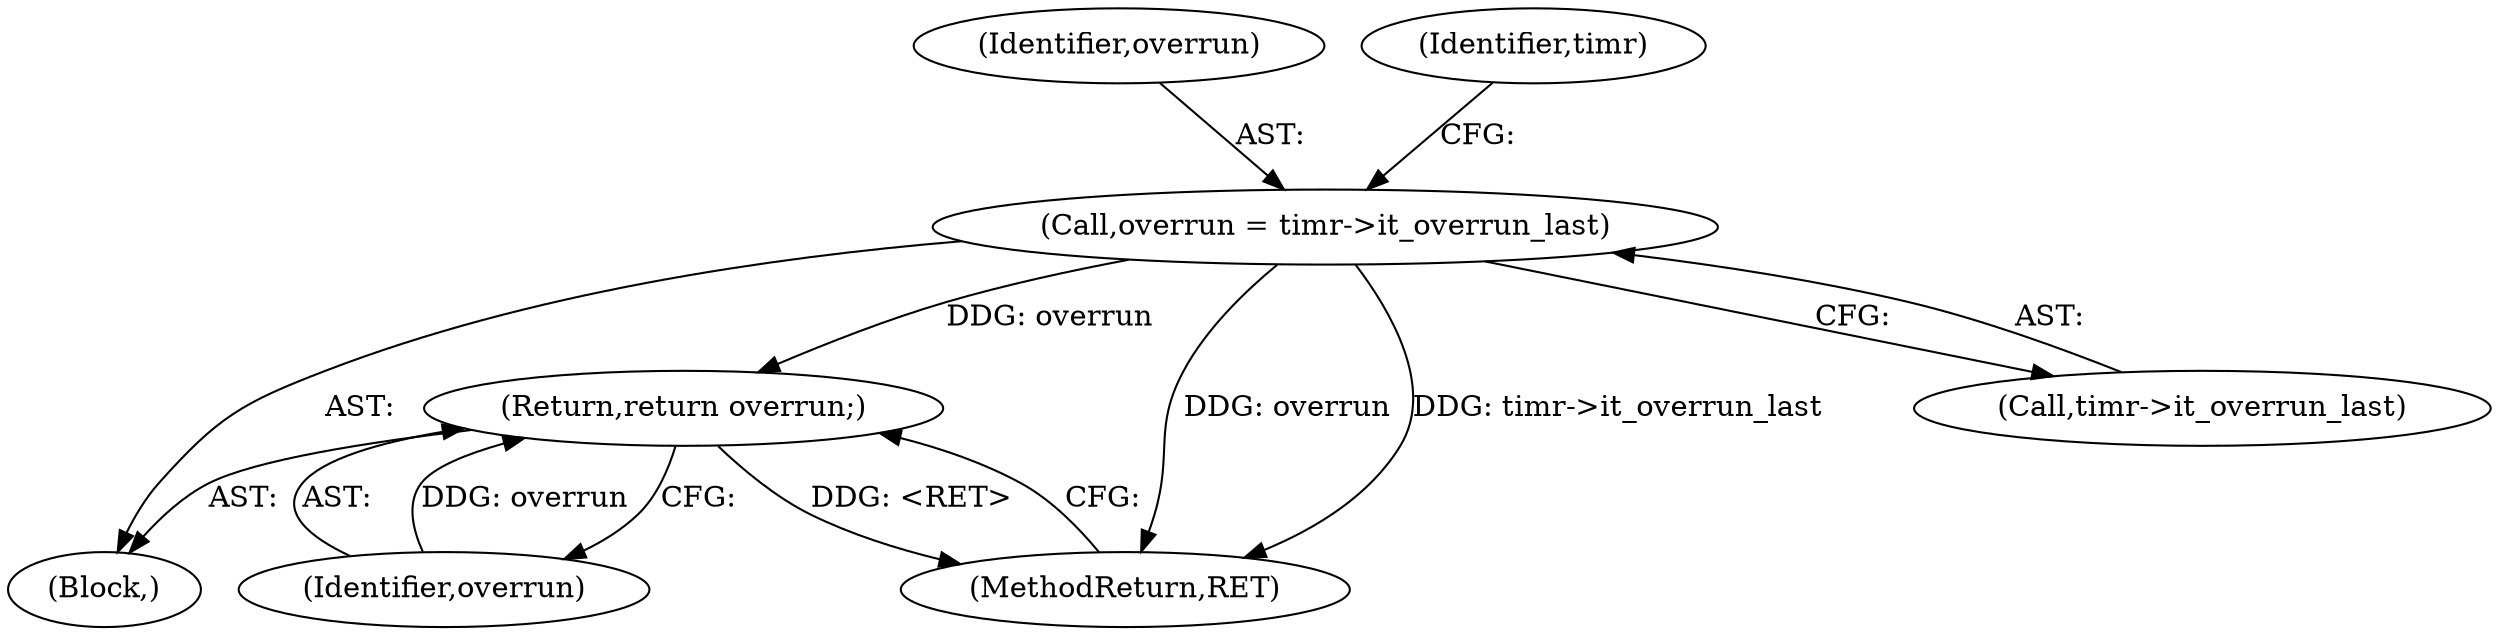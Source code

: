 digraph "0_linux_78c9c4dfbf8c04883941445a195276bb4bb92c76_0@pointer" {
"1000120" [label="(Call,overrun = timr->it_overrun_last)"];
"1000128" [label="(Return,return overrun;)"];
"1000122" [label="(Call,timr->it_overrun_last)"];
"1000128" [label="(Return,return overrun;)"];
"1000121" [label="(Identifier,overrun)"];
"1000120" [label="(Call,overrun = timr->it_overrun_last)"];
"1000104" [label="(Block,)"];
"1000130" [label="(MethodReturn,RET)"];
"1000126" [label="(Identifier,timr)"];
"1000129" [label="(Identifier,overrun)"];
"1000120" -> "1000104"  [label="AST: "];
"1000120" -> "1000122"  [label="CFG: "];
"1000121" -> "1000120"  [label="AST: "];
"1000122" -> "1000120"  [label="AST: "];
"1000126" -> "1000120"  [label="CFG: "];
"1000120" -> "1000130"  [label="DDG: timr->it_overrun_last"];
"1000120" -> "1000130"  [label="DDG: overrun"];
"1000120" -> "1000128"  [label="DDG: overrun"];
"1000128" -> "1000104"  [label="AST: "];
"1000128" -> "1000129"  [label="CFG: "];
"1000129" -> "1000128"  [label="AST: "];
"1000130" -> "1000128"  [label="CFG: "];
"1000128" -> "1000130"  [label="DDG: <RET>"];
"1000129" -> "1000128"  [label="DDG: overrun"];
}
